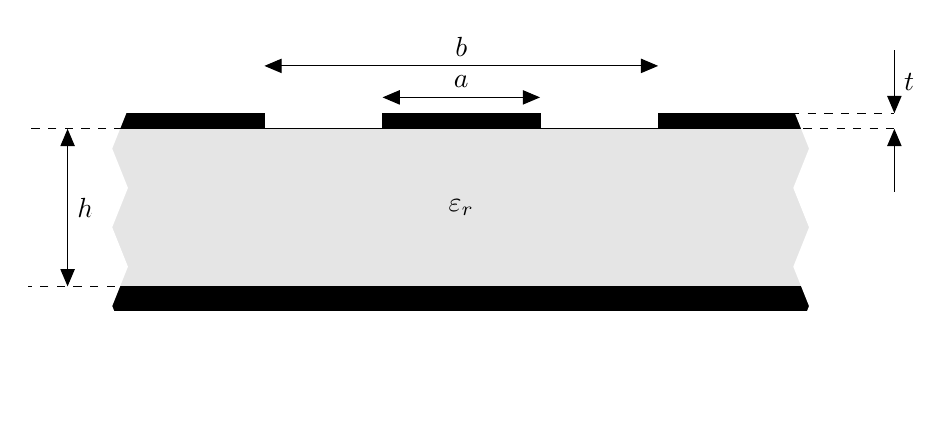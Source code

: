 \begin{tikzpicture}
	\filldraw[color=black, fill=black] (0,0.7) rectangle ++(9,0.3) node[pos=.5](gnd){};
	\filldraw[color=black, fill=gray!20] (0,1) rectangle ++(9,2) node[pos=.5]{\(\varepsilon_r\)};
	\filldraw[color=black, fill=black] (0,3) rectangle ++(2,.2) node[pos=.5](GND1){};
	\filldraw[color=black, fill=black] (3.5,3) rectangle ++(2,.2) node[pos=.5](cond1){};
	\filldraw[color=black, fill=black] (7,3) rectangle ++(2,.2) node[pos=.5](GND2){};
	\draw[>=triangle 45, <->] (3.5,3.4) -- ++(2,0) node[pos=.5,anchor=south](){\(a\)};
	\draw[>=triangle 45, <->] (2,3.8) -- ++(5,0) node[pos=.5,anchor=south](){\(b\)};
	
	\draw[>=triangle 45, <->] (-0.5,1) -- (-0.5,3) node[pos=.5,anchor=west](){\(h\)};
	\draw[>=triangle 45, ->] (10,4) -- (10,3.2) node[pos=.5,anchor=west](){\(t\)};
	\draw[>=triangle 45, ->] (10,2.2) -- (10,3) node[pos=.5,anchor=west](){};
	
	\draw[decorate,decoration={zigzag,segment length=10mm, amplitude=1mm},double, double distance = 8.9pt, white] (9,0) -- (9,4);
	\draw[decorate,decoration={zigzag,segment length=10mm, amplitude=1mm},double, double distance = 8pt, white] (0,-0.5) -- (0,4);
	\draw[dashed] (0.1,1) -- (-1,1);
	\draw[dashed] (0.2,3) -- (-1,3);
	
	\draw[dashed] (7,3.2) -- (10,3.2);
	\draw[dashed] (8,3) -- (10,3);	
\end{tikzpicture}